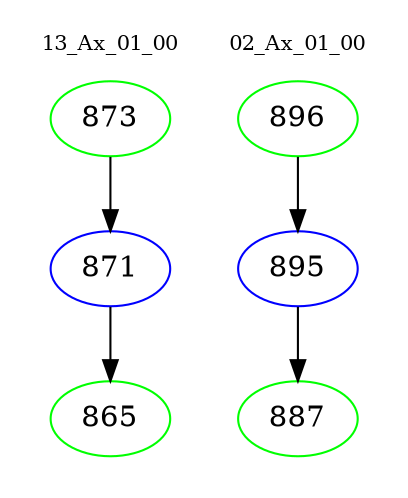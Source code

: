 digraph{
subgraph cluster_0 {
color = white
label = "13_Ax_01_00";
fontsize=10;
T0_873 [label="873", color="green"]
T0_873 -> T0_871 [color="black"]
T0_871 [label="871", color="blue"]
T0_871 -> T0_865 [color="black"]
T0_865 [label="865", color="green"]
}
subgraph cluster_1 {
color = white
label = "02_Ax_01_00";
fontsize=10;
T1_896 [label="896", color="green"]
T1_896 -> T1_895 [color="black"]
T1_895 [label="895", color="blue"]
T1_895 -> T1_887 [color="black"]
T1_887 [label="887", color="green"]
}
}
